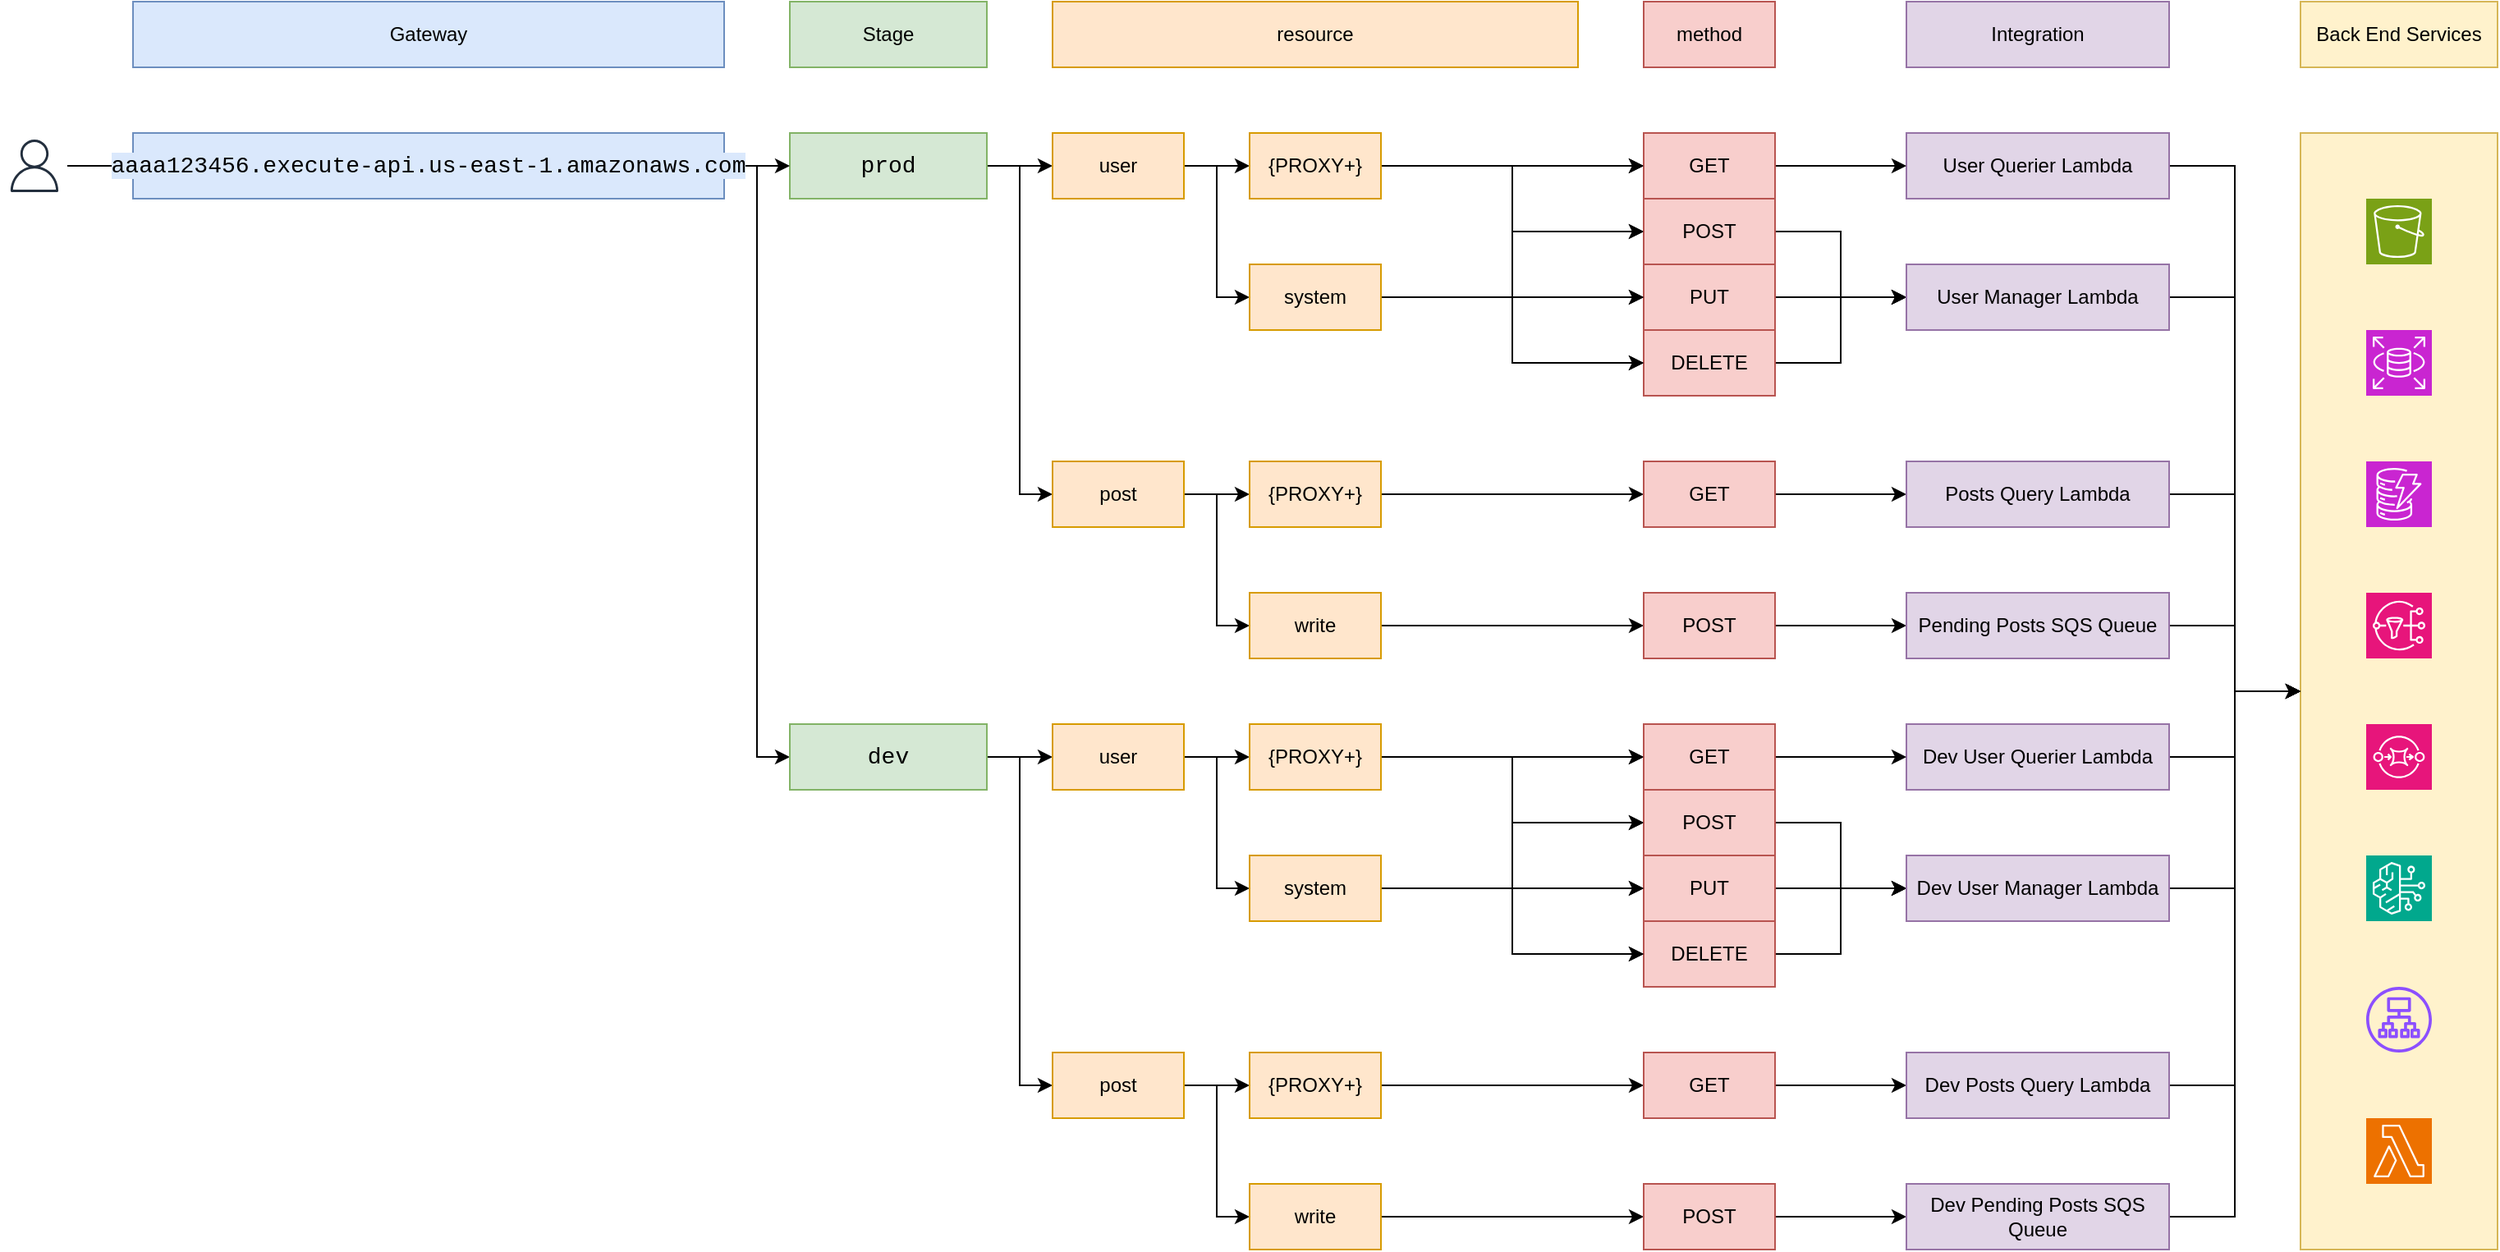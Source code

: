 <mxfile version="24.7.7">
  <diagram name="Page-1" id="xWLZw0Ofq7Re0Qa0eeTw">
    <mxGraphModel dx="2049" dy="1103" grid="1" gridSize="10" guides="1" tooltips="1" connect="1" arrows="1" fold="1" page="1" pageScale="1" pageWidth="1169" pageHeight="827" math="0" shadow="0">
      <root>
        <mxCell id="0" />
        <mxCell id="1" parent="0" />
        <mxCell id="SSLxgvCpGCOq4GVA-i-U-71" value="" style="rounded=0;whiteSpace=wrap;html=1;fillColor=#fff2cc;strokeColor=#d6b656;" parent="1" vertex="1">
          <mxGeometry x="1440" y="120" width="120" height="680" as="geometry" />
        </mxCell>
        <mxCell id="SSLxgvCpGCOq4GVA-i-U-46" style="edgeStyle=orthogonalEdgeStyle;rounded=0;orthogonalLoop=1;jettySize=auto;html=1;entryX=0;entryY=0.5;entryDx=0;entryDy=0;" parent="1" source="SSLxgvCpGCOq4GVA-i-U-6" target="SSLxgvCpGCOq4GVA-i-U-42" edge="1">
          <mxGeometry relative="1" as="geometry" />
        </mxCell>
        <mxCell id="SSLxgvCpGCOq4GVA-i-U-67" style="edgeStyle=orthogonalEdgeStyle;rounded=0;orthogonalLoop=1;jettySize=auto;html=1;entryX=0;entryY=0.5;entryDx=0;entryDy=0;" parent="1" source="SSLxgvCpGCOq4GVA-i-U-6" target="SSLxgvCpGCOq4GVA-i-U-29" edge="1">
          <mxGeometry relative="1" as="geometry" />
        </mxCell>
        <mxCell id="SSLxgvCpGCOq4GVA-i-U-6" value="&lt;div style=&quot;line-height: 19px;&quot;&gt;&lt;font face=&quot;Consolas, Courier New, monospace&quot;&gt;&lt;span style=&quot;font-size: 14px; white-space: pre;&quot;&gt;prod&lt;/span&gt;&lt;/font&gt;&lt;br&gt;&lt;/div&gt;" style="rounded=0;whiteSpace=wrap;html=1;fillColor=#d5e8d4;strokeColor=#82b366;" parent="1" vertex="1">
          <mxGeometry x="520" y="120" width="120" height="40" as="geometry" />
        </mxCell>
        <mxCell id="SSLxgvCpGCOq4GVA-i-U-118" style="edgeStyle=orthogonalEdgeStyle;rounded=0;orthogonalLoop=1;jettySize=auto;html=1;" parent="1" source="SSLxgvCpGCOq4GVA-i-U-9" target="SSLxgvCpGCOq4GVA-i-U-37" edge="1">
          <mxGeometry relative="1" as="geometry" />
        </mxCell>
        <mxCell id="SSLxgvCpGCOq4GVA-i-U-9" value="" style="sketch=0;outlineConnect=0;fontColor=#232F3E;gradientColor=none;strokeColor=#232F3E;fillColor=#ffffff;dashed=0;verticalLabelPosition=bottom;verticalAlign=top;align=center;html=1;fontSize=12;fontStyle=0;aspect=fixed;shape=mxgraph.aws4.resourceIcon;resIcon=mxgraph.aws4.user;" parent="1" vertex="1">
          <mxGeometry x="40" y="120" width="40" height="40" as="geometry" />
        </mxCell>
        <mxCell id="SSLxgvCpGCOq4GVA-i-U-10" value="" style="sketch=0;points=[[0,0,0],[0.25,0,0],[0.5,0,0],[0.75,0,0],[1,0,0],[0,1,0],[0.25,1,0],[0.5,1,0],[0.75,1,0],[1,1,0],[0,0.25,0],[0,0.5,0],[0,0.75,0],[1,0.25,0],[1,0.5,0],[1,0.75,0]];outlineConnect=0;fontColor=#232F3E;fillColor=#C925D1;strokeColor=#ffffff;dashed=0;verticalLabelPosition=bottom;verticalAlign=top;align=center;html=1;fontSize=12;fontStyle=0;aspect=fixed;shape=mxgraph.aws4.resourceIcon;resIcon=mxgraph.aws4.dynamodb;" parent="1" vertex="1">
          <mxGeometry x="1480" y="320" width="40" height="40" as="geometry" />
        </mxCell>
        <mxCell id="SSLxgvCpGCOq4GVA-i-U-11" value="" style="sketch=0;points=[[0,0,0],[0.25,0,0],[0.5,0,0],[0.75,0,0],[1,0,0],[0,1,0],[0.25,1,0],[0.5,1,0],[0.75,1,0],[1,1,0],[0,0.25,0],[0,0.5,0],[0,0.75,0],[1,0.25,0],[1,0.5,0],[1,0.75,0]];outlineConnect=0;fontColor=#232F3E;fillColor=#E7157B;strokeColor=#ffffff;dashed=0;verticalLabelPosition=bottom;verticalAlign=top;align=center;html=1;fontSize=12;fontStyle=0;aspect=fixed;shape=mxgraph.aws4.resourceIcon;resIcon=mxgraph.aws4.sns;" parent="1" vertex="1">
          <mxGeometry x="1480" y="400" width="40" height="40" as="geometry" />
        </mxCell>
        <mxCell id="SSLxgvCpGCOq4GVA-i-U-12" value="" style="sketch=0;points=[[0,0,0],[0.25,0,0],[0.5,0,0],[0.75,0,0],[1,0,0],[0,1,0],[0.25,1,0],[0.5,1,0],[0.75,1,0],[1,1,0],[0,0.25,0],[0,0.5,0],[0,0.75,0],[1,0.25,0],[1,0.5,0],[1,0.75,0]];outlineConnect=0;fontColor=#232F3E;fillColor=#E7157B;strokeColor=#ffffff;dashed=0;verticalLabelPosition=bottom;verticalAlign=top;align=center;html=1;fontSize=12;fontStyle=0;aspect=fixed;shape=mxgraph.aws4.resourceIcon;resIcon=mxgraph.aws4.sqs;" parent="1" vertex="1">
          <mxGeometry x="1480" y="480" width="40" height="40" as="geometry" />
        </mxCell>
        <mxCell id="SSLxgvCpGCOq4GVA-i-U-13" value="" style="sketch=0;points=[[0,0,0],[0.25,0,0],[0.5,0,0],[0.75,0,0],[1,0,0],[0,1,0],[0.25,1,0],[0.5,1,0],[0.75,1,0],[1,1,0],[0,0.25,0],[0,0.5,0],[0,0.75,0],[1,0.25,0],[1,0.5,0],[1,0.75,0]];outlineConnect=0;fontColor=#232F3E;fillColor=#01A88D;strokeColor=#ffffff;dashed=0;verticalLabelPosition=bottom;verticalAlign=top;align=center;html=1;fontSize=12;fontStyle=0;aspect=fixed;shape=mxgraph.aws4.resourceIcon;resIcon=mxgraph.aws4.bedrock;" parent="1" vertex="1">
          <mxGeometry x="1480" y="560" width="40" height="40" as="geometry" />
        </mxCell>
        <mxCell id="SSLxgvCpGCOq4GVA-i-U-19" value="Gateway" style="rounded=0;whiteSpace=wrap;html=1;fillColor=#dae8fc;strokeColor=#6c8ebf;" parent="1" vertex="1">
          <mxGeometry x="120" y="40" width="360" height="40" as="geometry" />
        </mxCell>
        <mxCell id="SSLxgvCpGCOq4GVA-i-U-21" value="Stage" style="rounded=0;whiteSpace=wrap;html=1;fillColor=#d5e8d4;strokeColor=#82b366;" parent="1" vertex="1">
          <mxGeometry x="520" y="40" width="120" height="40" as="geometry" />
        </mxCell>
        <mxCell id="SSLxgvCpGCOq4GVA-i-U-160" style="edgeStyle=orthogonalEdgeStyle;rounded=0;orthogonalLoop=1;jettySize=auto;html=1;entryX=0;entryY=0.5;entryDx=0;entryDy=0;" parent="1" source="SSLxgvCpGCOq4GVA-i-U-29" target="SSLxgvCpGCOq4GVA-i-U-159" edge="1">
          <mxGeometry relative="1" as="geometry" />
        </mxCell>
        <mxCell id="SSLxgvCpGCOq4GVA-i-U-161" style="edgeStyle=orthogonalEdgeStyle;rounded=0;orthogonalLoop=1;jettySize=auto;html=1;" parent="1" source="SSLxgvCpGCOq4GVA-i-U-29" target="SSLxgvCpGCOq4GVA-i-U-158" edge="1">
          <mxGeometry relative="1" as="geometry" />
        </mxCell>
        <mxCell id="SSLxgvCpGCOq4GVA-i-U-29" value="post" style="rounded=0;whiteSpace=wrap;html=1;fillColor=#ffe6cc;strokeColor=#d79b00;" parent="1" vertex="1">
          <mxGeometry x="680" y="320" width="80" height="40" as="geometry" />
        </mxCell>
        <mxCell id="SSLxgvCpGCOq4GVA-i-U-34" value="resource" style="rounded=0;whiteSpace=wrap;html=1;fillColor=#ffe6cc;strokeColor=#d79b00;" parent="1" vertex="1">
          <mxGeometry x="680" y="40" width="320" height="40" as="geometry" />
        </mxCell>
        <mxCell id="SSLxgvCpGCOq4GVA-i-U-45" style="edgeStyle=orthogonalEdgeStyle;rounded=0;orthogonalLoop=1;jettySize=auto;html=1;entryX=0;entryY=0.5;entryDx=0;entryDy=0;" parent="1" source="SSLxgvCpGCOq4GVA-i-U-37" target="SSLxgvCpGCOq4GVA-i-U-6" edge="1">
          <mxGeometry relative="1" as="geometry" />
        </mxCell>
        <mxCell id="7Ie2D8BQiTMmm4zo3DZs-128" style="edgeStyle=orthogonalEdgeStyle;rounded=0;orthogonalLoop=1;jettySize=auto;html=1;entryX=0;entryY=0.5;entryDx=0;entryDy=0;" edge="1" parent="1" source="SSLxgvCpGCOq4GVA-i-U-37" target="7Ie2D8BQiTMmm4zo3DZs-87">
          <mxGeometry relative="1" as="geometry" />
        </mxCell>
        <mxCell id="SSLxgvCpGCOq4GVA-i-U-37" value="&lt;div style=&quot;font-family: Consolas, &amp;quot;Courier New&amp;quot;, monospace; font-size: 14px; line-height: 19px; white-space: pre;&quot;&gt;&lt;span style=&quot;background-color: rgb(218, 232, 252);&quot;&gt;&lt;font style=&quot;&quot; color=&quot;#000000&quot;&gt;aaaa123456.execute-api.us-east-1.&lt;/font&gt;&lt;font style=&quot;&quot; color=&quot;#000000&quot;&gt;amazonaws.com&lt;/font&gt;&lt;/span&gt;&lt;/div&gt;" style="rounded=0;whiteSpace=wrap;html=1;fillColor=#dae8fc;strokeColor=#6c8ebf;fontColor=#050505;" parent="1" vertex="1">
          <mxGeometry x="120" y="120" width="360" height="40" as="geometry" />
        </mxCell>
        <mxCell id="SSLxgvCpGCOq4GVA-i-U-38" value="method" style="rounded=0;whiteSpace=wrap;html=1;fillColor=#f8cecc;strokeColor=#b85450;" parent="1" vertex="1">
          <mxGeometry x="1040" y="40" width="80" height="40" as="geometry" />
        </mxCell>
        <mxCell id="SSLxgvCpGCOq4GVA-i-U-41" value="" style="sketch=0;points=[[0,0,0],[0.25,0,0],[0.5,0,0],[0.75,0,0],[1,0,0],[0,1,0],[0.25,1,0],[0.5,1,0],[0.75,1,0],[1,1,0],[0,0.25,0],[0,0.5,0],[0,0.75,0],[1,0.25,0],[1,0.5,0],[1,0.75,0]];outlineConnect=0;fontColor=#232F3E;fillColor=#C925D1;strokeColor=#ffffff;dashed=0;verticalLabelPosition=bottom;verticalAlign=top;align=center;html=1;fontSize=12;fontStyle=0;aspect=fixed;shape=mxgraph.aws4.resourceIcon;resIcon=mxgraph.aws4.rds;" parent="1" vertex="1">
          <mxGeometry x="1480" y="240" width="40" height="40" as="geometry" />
        </mxCell>
        <mxCell id="SSLxgvCpGCOq4GVA-i-U-129" style="edgeStyle=orthogonalEdgeStyle;rounded=0;orthogonalLoop=1;jettySize=auto;html=1;" parent="1" source="SSLxgvCpGCOq4GVA-i-U-42" target="SSLxgvCpGCOq4GVA-i-U-121" edge="1">
          <mxGeometry relative="1" as="geometry" />
        </mxCell>
        <mxCell id="7Ie2D8BQiTMmm4zo3DZs-73" style="edgeStyle=orthogonalEdgeStyle;rounded=0;orthogonalLoop=1;jettySize=auto;html=1;entryX=0;entryY=0.5;entryDx=0;entryDy=0;" edge="1" parent="1" source="SSLxgvCpGCOq4GVA-i-U-42" target="7Ie2D8BQiTMmm4zo3DZs-68">
          <mxGeometry relative="1" as="geometry" />
        </mxCell>
        <mxCell id="SSLxgvCpGCOq4GVA-i-U-42" value="user" style="rounded=0;whiteSpace=wrap;html=1;fillColor=#ffe6cc;strokeColor=#d79b00;" parent="1" vertex="1">
          <mxGeometry x="680" y="120" width="80" height="40" as="geometry" />
        </mxCell>
        <mxCell id="7Ie2D8BQiTMmm4zo3DZs-80" style="edgeStyle=orthogonalEdgeStyle;rounded=0;orthogonalLoop=1;jettySize=auto;html=1;" edge="1" parent="1" source="SSLxgvCpGCOq4GVA-i-U-49" target="SSLxgvCpGCOq4GVA-i-U-164">
          <mxGeometry relative="1" as="geometry" />
        </mxCell>
        <mxCell id="SSLxgvCpGCOq4GVA-i-U-49" value="PUT" style="rounded=0;whiteSpace=wrap;html=1;fillColor=#f8cecc;strokeColor=#b85450;" parent="1" vertex="1">
          <mxGeometry x="1040" y="200" width="80" height="40" as="geometry" />
        </mxCell>
        <mxCell id="7Ie2D8BQiTMmm4zo3DZs-81" style="edgeStyle=orthogonalEdgeStyle;rounded=0;orthogonalLoop=1;jettySize=auto;html=1;" edge="1" parent="1" source="SSLxgvCpGCOq4GVA-i-U-50" target="SSLxgvCpGCOq4GVA-i-U-164">
          <mxGeometry relative="1" as="geometry" />
        </mxCell>
        <mxCell id="SSLxgvCpGCOq4GVA-i-U-50" value="DELETE" style="rounded=0;whiteSpace=wrap;html=1;fillColor=#f8cecc;strokeColor=#b85450;" parent="1" vertex="1">
          <mxGeometry x="1040" y="240" width="80" height="40" as="geometry" />
        </mxCell>
        <mxCell id="SSLxgvCpGCOq4GVA-i-U-255" style="edgeStyle=orthogonalEdgeStyle;rounded=0;orthogonalLoop=1;jettySize=auto;html=1;entryX=0;entryY=0.5;entryDx=0;entryDy=0;" parent="1" source="SSLxgvCpGCOq4GVA-i-U-56" target="SSLxgvCpGCOq4GVA-i-U-71" edge="1">
          <mxGeometry relative="1" as="geometry" />
        </mxCell>
        <mxCell id="SSLxgvCpGCOq4GVA-i-U-56" value="User Querier Lambda" style="rounded=0;whiteSpace=wrap;html=1;fillColor=#e1d5e7;strokeColor=#9673a6;" parent="1" vertex="1">
          <mxGeometry x="1200" y="120" width="160" height="40" as="geometry" />
        </mxCell>
        <mxCell id="SSLxgvCpGCOq4GVA-i-U-106" style="edgeStyle=orthogonalEdgeStyle;rounded=0;orthogonalLoop=1;jettySize=auto;html=1;entryX=0;entryY=0.5;entryDx=0;entryDy=0;" parent="1" source="SSLxgvCpGCOq4GVA-i-U-57" target="SSLxgvCpGCOq4GVA-i-U-71" edge="1">
          <mxGeometry relative="1" as="geometry" />
        </mxCell>
        <mxCell id="SSLxgvCpGCOq4GVA-i-U-72" value="" style="sketch=0;points=[[0,0,0],[0.25,0,0],[0.5,0,0],[0.75,0,0],[1,0,0],[0,1,0],[0.25,1,0],[0.5,1,0],[0.75,1,0],[1,1,0],[0,0.25,0],[0,0.5,0],[0,0.75,0],[1,0.25,0],[1,0.5,0],[1,0.75,0]];outlineConnect=0;fontColor=#232F3E;fillColor=#7AA116;strokeColor=#ffffff;dashed=0;verticalLabelPosition=bottom;verticalAlign=top;align=center;html=1;fontSize=12;fontStyle=0;aspect=fixed;shape=mxgraph.aws4.resourceIcon;resIcon=mxgraph.aws4.s3;" parent="1" vertex="1">
          <mxGeometry x="1480" y="160" width="40" height="40" as="geometry" />
        </mxCell>
        <mxCell id="SSLxgvCpGCOq4GVA-i-U-81" value="Back End Services" style="rounded=0;whiteSpace=wrap;html=1;fillColor=#fff2cc;strokeColor=#d6b656;" parent="1" vertex="1">
          <mxGeometry x="1440" y="40" width="120" height="40" as="geometry" />
        </mxCell>
        <mxCell id="SSLxgvCpGCOq4GVA-i-U-83" value="Integration" style="rounded=0;whiteSpace=wrap;html=1;fillColor=#e1d5e7;strokeColor=#9673a6;" parent="1" vertex="1">
          <mxGeometry x="1200" y="40" width="160" height="40" as="geometry" />
        </mxCell>
        <mxCell id="SSLxgvCpGCOq4GVA-i-U-85" value="" style="sketch=0;outlineConnect=0;fontColor=#232F3E;gradientColor=none;fillColor=#8C4FFF;strokeColor=none;dashed=0;verticalLabelPosition=bottom;verticalAlign=top;align=center;html=1;fontSize=12;fontStyle=0;aspect=fixed;pointerEvents=1;shape=mxgraph.aws4.application_load_balancer;" parent="1" vertex="1">
          <mxGeometry x="1480" y="640" width="40" height="40" as="geometry" />
        </mxCell>
        <mxCell id="7Ie2D8BQiTMmm4zo3DZs-69" style="edgeStyle=orthogonalEdgeStyle;rounded=0;orthogonalLoop=1;jettySize=auto;html=1;entryX=0;entryY=0.5;entryDx=0;entryDy=0;" edge="1" parent="1" source="SSLxgvCpGCOq4GVA-i-U-121" target="SSLxgvCpGCOq4GVA-i-U-152">
          <mxGeometry relative="1" as="geometry" />
        </mxCell>
        <mxCell id="7Ie2D8BQiTMmm4zo3DZs-70" style="edgeStyle=orthogonalEdgeStyle;rounded=0;orthogonalLoop=1;jettySize=auto;html=1;entryX=0;entryY=0.5;entryDx=0;entryDy=0;" edge="1" parent="1" source="SSLxgvCpGCOq4GVA-i-U-121" target="SSLxgvCpGCOq4GVA-i-U-155">
          <mxGeometry relative="1" as="geometry" />
        </mxCell>
        <mxCell id="7Ie2D8BQiTMmm4zo3DZs-71" style="edgeStyle=orthogonalEdgeStyle;rounded=0;orthogonalLoop=1;jettySize=auto;html=1;entryX=0;entryY=0.5;entryDx=0;entryDy=0;" edge="1" parent="1" source="SSLxgvCpGCOq4GVA-i-U-121" target="SSLxgvCpGCOq4GVA-i-U-49">
          <mxGeometry relative="1" as="geometry" />
        </mxCell>
        <mxCell id="7Ie2D8BQiTMmm4zo3DZs-72" style="edgeStyle=orthogonalEdgeStyle;rounded=0;orthogonalLoop=1;jettySize=auto;html=1;entryX=0;entryY=0.5;entryDx=0;entryDy=0;" edge="1" parent="1" source="SSLxgvCpGCOq4GVA-i-U-121" target="SSLxgvCpGCOq4GVA-i-U-50">
          <mxGeometry relative="1" as="geometry" />
        </mxCell>
        <mxCell id="SSLxgvCpGCOq4GVA-i-U-121" value="{PROXY+}" style="rounded=0;whiteSpace=wrap;html=1;fillColor=#ffe6cc;strokeColor=#d79b00;" parent="1" vertex="1">
          <mxGeometry x="800" y="120" width="80" height="40" as="geometry" />
        </mxCell>
        <mxCell id="7Ie2D8BQiTMmm4zo3DZs-78" style="edgeStyle=orthogonalEdgeStyle;rounded=0;orthogonalLoop=1;jettySize=auto;html=1;" edge="1" parent="1" source="SSLxgvCpGCOq4GVA-i-U-152" target="SSLxgvCpGCOq4GVA-i-U-56">
          <mxGeometry relative="1" as="geometry" />
        </mxCell>
        <mxCell id="SSLxgvCpGCOq4GVA-i-U-152" value="GET" style="rounded=0;whiteSpace=wrap;html=1;fillColor=#f8cecc;strokeColor=#b85450;" parent="1" vertex="1">
          <mxGeometry x="1040" y="120" width="80" height="40" as="geometry" />
        </mxCell>
        <mxCell id="7Ie2D8BQiTMmm4zo3DZs-82" style="edgeStyle=orthogonalEdgeStyle;rounded=0;orthogonalLoop=1;jettySize=auto;html=1;entryX=0;entryY=0.5;entryDx=0;entryDy=0;" edge="1" parent="1" source="SSLxgvCpGCOq4GVA-i-U-155" target="SSLxgvCpGCOq4GVA-i-U-164">
          <mxGeometry relative="1" as="geometry" />
        </mxCell>
        <mxCell id="SSLxgvCpGCOq4GVA-i-U-155" value="POST" style="rounded=0;whiteSpace=wrap;html=1;fillColor=#f8cecc;strokeColor=#b85450;" parent="1" vertex="1">
          <mxGeometry x="1040" y="160" width="80" height="40" as="geometry" />
        </mxCell>
        <mxCell id="7Ie2D8BQiTMmm4zo3DZs-83" style="edgeStyle=orthogonalEdgeStyle;rounded=0;orthogonalLoop=1;jettySize=auto;html=1;" edge="1" parent="1" source="SSLxgvCpGCOq4GVA-i-U-158" target="SSLxgvCpGCOq4GVA-i-U-174">
          <mxGeometry relative="1" as="geometry" />
        </mxCell>
        <mxCell id="SSLxgvCpGCOq4GVA-i-U-158" value="{PROXY+}" style="rounded=0;whiteSpace=wrap;html=1;fillColor=#ffe6cc;strokeColor=#d79b00;" parent="1" vertex="1">
          <mxGeometry x="800" y="320" width="80" height="40" as="geometry" />
        </mxCell>
        <mxCell id="SSLxgvCpGCOq4GVA-i-U-182" style="edgeStyle=orthogonalEdgeStyle;rounded=0;orthogonalLoop=1;jettySize=auto;html=1;entryX=0;entryY=0.5;entryDx=0;entryDy=0;" parent="1" source="SSLxgvCpGCOq4GVA-i-U-159" target="SSLxgvCpGCOq4GVA-i-U-181" edge="1">
          <mxGeometry relative="1" as="geometry" />
        </mxCell>
        <mxCell id="SSLxgvCpGCOq4GVA-i-U-159" value="write" style="rounded=0;whiteSpace=wrap;html=1;fillColor=#ffe6cc;strokeColor=#d79b00;" parent="1" vertex="1">
          <mxGeometry x="800" y="400" width="80" height="40" as="geometry" />
        </mxCell>
        <mxCell id="SSLxgvCpGCOq4GVA-i-U-235" style="edgeStyle=orthogonalEdgeStyle;rounded=0;orthogonalLoop=1;jettySize=auto;html=1;entryX=0;entryY=0.5;entryDx=0;entryDy=0;" parent="1" source="SSLxgvCpGCOq4GVA-i-U-164" target="SSLxgvCpGCOq4GVA-i-U-71" edge="1">
          <mxGeometry relative="1" as="geometry" />
        </mxCell>
        <mxCell id="SSLxgvCpGCOq4GVA-i-U-203" style="edgeStyle=orthogonalEdgeStyle;rounded=0;orthogonalLoop=1;jettySize=auto;html=1;" parent="1" source="SSLxgvCpGCOq4GVA-i-U-174" target="SSLxgvCpGCOq4GVA-i-U-57" edge="1">
          <mxGeometry relative="1" as="geometry" />
        </mxCell>
        <mxCell id="SSLxgvCpGCOq4GVA-i-U-174" value="GET" style="rounded=0;whiteSpace=wrap;html=1;fillColor=#f8cecc;strokeColor=#b85450;" parent="1" vertex="1">
          <mxGeometry x="1040" y="320" width="80" height="40" as="geometry" />
        </mxCell>
        <mxCell id="SSLxgvCpGCOq4GVA-i-U-201" style="edgeStyle=orthogonalEdgeStyle;rounded=0;orthogonalLoop=1;jettySize=auto;html=1;" parent="1" source="SSLxgvCpGCOq4GVA-i-U-181" target="SSLxgvCpGCOq4GVA-i-U-189" edge="1">
          <mxGeometry relative="1" as="geometry" />
        </mxCell>
        <mxCell id="SSLxgvCpGCOq4GVA-i-U-181" value="POST" style="rounded=0;whiteSpace=wrap;html=1;fillColor=#f8cecc;strokeColor=#b85450;" parent="1" vertex="1">
          <mxGeometry x="1040" y="400" width="80" height="40" as="geometry" />
        </mxCell>
        <mxCell id="SSLxgvCpGCOq4GVA-i-U-186" value="" style="sketch=0;points=[[0,0,0],[0.25,0,0],[0.5,0,0],[0.75,0,0],[1,0,0],[0,1,0],[0.25,1,0],[0.5,1,0],[0.75,1,0],[1,1,0],[0,0.25,0],[0,0.5,0],[0,0.75,0],[1,0.25,0],[1,0.5,0],[1,0.75,0]];outlineConnect=0;fontColor=#232F3E;fillColor=#ED7100;strokeColor=#ffffff;dashed=0;verticalLabelPosition=bottom;verticalAlign=top;align=center;html=1;fontSize=12;fontStyle=0;aspect=fixed;shape=mxgraph.aws4.resourceIcon;resIcon=mxgraph.aws4.lambda;" parent="1" vertex="1">
          <mxGeometry x="1480" y="720" width="40" height="40" as="geometry" />
        </mxCell>
        <mxCell id="SSLxgvCpGCOq4GVA-i-U-193" value="" style="edgeStyle=orthogonalEdgeStyle;rounded=0;orthogonalLoop=1;jettySize=auto;html=1;" parent="1" source="SSLxgvCpGCOq4GVA-i-U-189" target="SSLxgvCpGCOq4GVA-i-U-71" edge="1">
          <mxGeometry relative="1" as="geometry" />
        </mxCell>
        <mxCell id="SSLxgvCpGCOq4GVA-i-U-189" value="Pending Posts SQS Queue" style="rounded=0;whiteSpace=wrap;html=1;fillColor=#e1d5e7;strokeColor=#9673a6;" parent="1" vertex="1">
          <mxGeometry x="1200" y="400" width="160" height="40" as="geometry" />
        </mxCell>
        <mxCell id="SSLxgvCpGCOq4GVA-i-U-57" value="Posts Query Lambda" style="rounded=0;whiteSpace=wrap;html=1;fillColor=#e1d5e7;strokeColor=#9673a6;" parent="1" vertex="1">
          <mxGeometry x="1200" y="320" width="160" height="40" as="geometry" />
        </mxCell>
        <mxCell id="SSLxgvCpGCOq4GVA-i-U-164" value="User Manager Lambda" style="rounded=0;whiteSpace=wrap;html=1;fillColor=#e1d5e7;strokeColor=#9673a6;" parent="1" vertex="1">
          <mxGeometry x="1200" y="200" width="160" height="40" as="geometry" />
        </mxCell>
        <mxCell id="7Ie2D8BQiTMmm4zo3DZs-74" style="edgeStyle=orthogonalEdgeStyle;rounded=0;orthogonalLoop=1;jettySize=auto;html=1;entryX=0;entryY=0.5;entryDx=0;entryDy=0;" edge="1" parent="1" source="7Ie2D8BQiTMmm4zo3DZs-68" target="SSLxgvCpGCOq4GVA-i-U-152">
          <mxGeometry relative="1" as="geometry" />
        </mxCell>
        <mxCell id="7Ie2D8BQiTMmm4zo3DZs-75" style="edgeStyle=orthogonalEdgeStyle;rounded=0;orthogonalLoop=1;jettySize=auto;html=1;entryX=0;entryY=0.5;entryDx=0;entryDy=0;" edge="1" parent="1" source="7Ie2D8BQiTMmm4zo3DZs-68" target="SSLxgvCpGCOq4GVA-i-U-155">
          <mxGeometry relative="1" as="geometry" />
        </mxCell>
        <mxCell id="7Ie2D8BQiTMmm4zo3DZs-76" style="edgeStyle=orthogonalEdgeStyle;rounded=0;orthogonalLoop=1;jettySize=auto;html=1;entryX=0;entryY=0.5;entryDx=0;entryDy=0;" edge="1" parent="1" source="7Ie2D8BQiTMmm4zo3DZs-68" target="SSLxgvCpGCOq4GVA-i-U-49">
          <mxGeometry relative="1" as="geometry" />
        </mxCell>
        <mxCell id="7Ie2D8BQiTMmm4zo3DZs-77" style="edgeStyle=orthogonalEdgeStyle;rounded=0;orthogonalLoop=1;jettySize=auto;html=1;entryX=0;entryY=0.5;entryDx=0;entryDy=0;" edge="1" parent="1" source="7Ie2D8BQiTMmm4zo3DZs-68" target="SSLxgvCpGCOq4GVA-i-U-50">
          <mxGeometry relative="1" as="geometry" />
        </mxCell>
        <mxCell id="7Ie2D8BQiTMmm4zo3DZs-68" value="system" style="rounded=0;whiteSpace=wrap;html=1;fillColor=#ffe6cc;strokeColor=#d79b00;" vertex="1" parent="1">
          <mxGeometry x="800" y="200" width="80" height="40" as="geometry" />
        </mxCell>
        <mxCell id="7Ie2D8BQiTMmm4zo3DZs-85" style="edgeStyle=orthogonalEdgeStyle;rounded=0;orthogonalLoop=1;jettySize=auto;html=1;entryX=0;entryY=0.5;entryDx=0;entryDy=0;" edge="1" parent="1" source="7Ie2D8BQiTMmm4zo3DZs-87" target="7Ie2D8BQiTMmm4zo3DZs-93">
          <mxGeometry relative="1" as="geometry" />
        </mxCell>
        <mxCell id="7Ie2D8BQiTMmm4zo3DZs-86" style="edgeStyle=orthogonalEdgeStyle;rounded=0;orthogonalLoop=1;jettySize=auto;html=1;entryX=0;entryY=0.5;entryDx=0;entryDy=0;" edge="1" parent="1" source="7Ie2D8BQiTMmm4zo3DZs-87" target="7Ie2D8BQiTMmm4zo3DZs-90">
          <mxGeometry relative="1" as="geometry" />
        </mxCell>
        <mxCell id="7Ie2D8BQiTMmm4zo3DZs-87" value="&lt;div style=&quot;line-height: 19px;&quot;&gt;&lt;font face=&quot;Consolas, Courier New, monospace&quot;&gt;&lt;span style=&quot;font-size: 14px; white-space: pre;&quot;&gt;dev&lt;/span&gt;&lt;/font&gt;&lt;br&gt;&lt;/div&gt;" style="rounded=0;whiteSpace=wrap;html=1;fillColor=#d5e8d4;strokeColor=#82b366;" vertex="1" parent="1">
          <mxGeometry x="520" y="480" width="120" height="40" as="geometry" />
        </mxCell>
        <mxCell id="7Ie2D8BQiTMmm4zo3DZs-88" style="edgeStyle=orthogonalEdgeStyle;rounded=0;orthogonalLoop=1;jettySize=auto;html=1;entryX=0;entryY=0.5;entryDx=0;entryDy=0;" edge="1" parent="1" source="7Ie2D8BQiTMmm4zo3DZs-90" target="7Ie2D8BQiTMmm4zo3DZs-111">
          <mxGeometry relative="1" as="geometry" />
        </mxCell>
        <mxCell id="7Ie2D8BQiTMmm4zo3DZs-89" style="edgeStyle=orthogonalEdgeStyle;rounded=0;orthogonalLoop=1;jettySize=auto;html=1;" edge="1" parent="1" source="7Ie2D8BQiTMmm4zo3DZs-90" target="7Ie2D8BQiTMmm4zo3DZs-109">
          <mxGeometry relative="1" as="geometry" />
        </mxCell>
        <mxCell id="7Ie2D8BQiTMmm4zo3DZs-90" value="post" style="rounded=0;whiteSpace=wrap;html=1;fillColor=#ffe6cc;strokeColor=#d79b00;" vertex="1" parent="1">
          <mxGeometry x="680" y="680" width="80" height="40" as="geometry" />
        </mxCell>
        <mxCell id="7Ie2D8BQiTMmm4zo3DZs-91" style="edgeStyle=orthogonalEdgeStyle;rounded=0;orthogonalLoop=1;jettySize=auto;html=1;" edge="1" parent="1" source="7Ie2D8BQiTMmm4zo3DZs-93" target="7Ie2D8BQiTMmm4zo3DZs-103">
          <mxGeometry relative="1" as="geometry" />
        </mxCell>
        <mxCell id="7Ie2D8BQiTMmm4zo3DZs-92" style="edgeStyle=orthogonalEdgeStyle;rounded=0;orthogonalLoop=1;jettySize=auto;html=1;entryX=0;entryY=0.5;entryDx=0;entryDy=0;" edge="1" parent="1" source="7Ie2D8BQiTMmm4zo3DZs-93" target="7Ie2D8BQiTMmm4zo3DZs-123">
          <mxGeometry relative="1" as="geometry" />
        </mxCell>
        <mxCell id="7Ie2D8BQiTMmm4zo3DZs-93" value="user" style="rounded=0;whiteSpace=wrap;html=1;fillColor=#ffe6cc;strokeColor=#d79b00;" vertex="1" parent="1">
          <mxGeometry x="680" y="480" width="80" height="40" as="geometry" />
        </mxCell>
        <mxCell id="7Ie2D8BQiTMmm4zo3DZs-94" style="edgeStyle=orthogonalEdgeStyle;rounded=0;orthogonalLoop=1;jettySize=auto;html=1;" edge="1" parent="1" source="7Ie2D8BQiTMmm4zo3DZs-95" target="7Ie2D8BQiTMmm4zo3DZs-118">
          <mxGeometry relative="1" as="geometry" />
        </mxCell>
        <mxCell id="7Ie2D8BQiTMmm4zo3DZs-95" value="PUT" style="rounded=0;whiteSpace=wrap;html=1;fillColor=#f8cecc;strokeColor=#b85450;" vertex="1" parent="1">
          <mxGeometry x="1040" y="560" width="80" height="40" as="geometry" />
        </mxCell>
        <mxCell id="7Ie2D8BQiTMmm4zo3DZs-96" style="edgeStyle=orthogonalEdgeStyle;rounded=0;orthogonalLoop=1;jettySize=auto;html=1;" edge="1" parent="1" source="7Ie2D8BQiTMmm4zo3DZs-97" target="7Ie2D8BQiTMmm4zo3DZs-118">
          <mxGeometry relative="1" as="geometry" />
        </mxCell>
        <mxCell id="7Ie2D8BQiTMmm4zo3DZs-97" value="DELETE" style="rounded=0;whiteSpace=wrap;html=1;fillColor=#f8cecc;strokeColor=#b85450;" vertex="1" parent="1">
          <mxGeometry x="1040" y="600" width="80" height="40" as="geometry" />
        </mxCell>
        <mxCell id="7Ie2D8BQiTMmm4zo3DZs-124" style="edgeStyle=orthogonalEdgeStyle;rounded=0;orthogonalLoop=1;jettySize=auto;html=1;entryX=0;entryY=0.5;entryDx=0;entryDy=0;" edge="1" parent="1" source="7Ie2D8BQiTMmm4zo3DZs-98" target="SSLxgvCpGCOq4GVA-i-U-71">
          <mxGeometry relative="1" as="geometry" />
        </mxCell>
        <mxCell id="7Ie2D8BQiTMmm4zo3DZs-98" value="Dev User Querier Lambda" style="rounded=0;whiteSpace=wrap;html=1;fillColor=#e1d5e7;strokeColor=#9673a6;" vertex="1" parent="1">
          <mxGeometry x="1200" y="480" width="160" height="40" as="geometry" />
        </mxCell>
        <mxCell id="7Ie2D8BQiTMmm4zo3DZs-99" style="edgeStyle=orthogonalEdgeStyle;rounded=0;orthogonalLoop=1;jettySize=auto;html=1;entryX=0;entryY=0.5;entryDx=0;entryDy=0;" edge="1" parent="1" source="7Ie2D8BQiTMmm4zo3DZs-103" target="7Ie2D8BQiTMmm4zo3DZs-105">
          <mxGeometry relative="1" as="geometry" />
        </mxCell>
        <mxCell id="7Ie2D8BQiTMmm4zo3DZs-100" style="edgeStyle=orthogonalEdgeStyle;rounded=0;orthogonalLoop=1;jettySize=auto;html=1;entryX=0;entryY=0.5;entryDx=0;entryDy=0;" edge="1" parent="1" source="7Ie2D8BQiTMmm4zo3DZs-103" target="7Ie2D8BQiTMmm4zo3DZs-107">
          <mxGeometry relative="1" as="geometry" />
        </mxCell>
        <mxCell id="7Ie2D8BQiTMmm4zo3DZs-101" style="edgeStyle=orthogonalEdgeStyle;rounded=0;orthogonalLoop=1;jettySize=auto;html=1;entryX=0;entryY=0.5;entryDx=0;entryDy=0;" edge="1" parent="1" source="7Ie2D8BQiTMmm4zo3DZs-103" target="7Ie2D8BQiTMmm4zo3DZs-95">
          <mxGeometry relative="1" as="geometry" />
        </mxCell>
        <mxCell id="7Ie2D8BQiTMmm4zo3DZs-102" style="edgeStyle=orthogonalEdgeStyle;rounded=0;orthogonalLoop=1;jettySize=auto;html=1;entryX=0;entryY=0.5;entryDx=0;entryDy=0;" edge="1" parent="1" source="7Ie2D8BQiTMmm4zo3DZs-103" target="7Ie2D8BQiTMmm4zo3DZs-97">
          <mxGeometry relative="1" as="geometry" />
        </mxCell>
        <mxCell id="7Ie2D8BQiTMmm4zo3DZs-103" value="{PROXY+}" style="rounded=0;whiteSpace=wrap;html=1;fillColor=#ffe6cc;strokeColor=#d79b00;" vertex="1" parent="1">
          <mxGeometry x="800" y="480" width="80" height="40" as="geometry" />
        </mxCell>
        <mxCell id="7Ie2D8BQiTMmm4zo3DZs-104" style="edgeStyle=orthogonalEdgeStyle;rounded=0;orthogonalLoop=1;jettySize=auto;html=1;" edge="1" parent="1" source="7Ie2D8BQiTMmm4zo3DZs-105" target="7Ie2D8BQiTMmm4zo3DZs-98">
          <mxGeometry relative="1" as="geometry" />
        </mxCell>
        <mxCell id="7Ie2D8BQiTMmm4zo3DZs-105" value="GET" style="rounded=0;whiteSpace=wrap;html=1;fillColor=#f8cecc;strokeColor=#b85450;" vertex="1" parent="1">
          <mxGeometry x="1040" y="480" width="80" height="40" as="geometry" />
        </mxCell>
        <mxCell id="7Ie2D8BQiTMmm4zo3DZs-106" style="edgeStyle=orthogonalEdgeStyle;rounded=0;orthogonalLoop=1;jettySize=auto;html=1;entryX=0;entryY=0.5;entryDx=0;entryDy=0;" edge="1" parent="1" source="7Ie2D8BQiTMmm4zo3DZs-107" target="7Ie2D8BQiTMmm4zo3DZs-118">
          <mxGeometry relative="1" as="geometry" />
        </mxCell>
        <mxCell id="7Ie2D8BQiTMmm4zo3DZs-107" value="POST" style="rounded=0;whiteSpace=wrap;html=1;fillColor=#f8cecc;strokeColor=#b85450;" vertex="1" parent="1">
          <mxGeometry x="1040" y="520" width="80" height="40" as="geometry" />
        </mxCell>
        <mxCell id="7Ie2D8BQiTMmm4zo3DZs-108" style="edgeStyle=orthogonalEdgeStyle;rounded=0;orthogonalLoop=1;jettySize=auto;html=1;" edge="1" parent="1" source="7Ie2D8BQiTMmm4zo3DZs-109" target="7Ie2D8BQiTMmm4zo3DZs-113">
          <mxGeometry relative="1" as="geometry" />
        </mxCell>
        <mxCell id="7Ie2D8BQiTMmm4zo3DZs-109" value="{PROXY+}" style="rounded=0;whiteSpace=wrap;html=1;fillColor=#ffe6cc;strokeColor=#d79b00;" vertex="1" parent="1">
          <mxGeometry x="800" y="680" width="80" height="40" as="geometry" />
        </mxCell>
        <mxCell id="7Ie2D8BQiTMmm4zo3DZs-110" style="edgeStyle=orthogonalEdgeStyle;rounded=0;orthogonalLoop=1;jettySize=auto;html=1;entryX=0;entryY=0.5;entryDx=0;entryDy=0;" edge="1" parent="1" source="7Ie2D8BQiTMmm4zo3DZs-111" target="7Ie2D8BQiTMmm4zo3DZs-115">
          <mxGeometry relative="1" as="geometry" />
        </mxCell>
        <mxCell id="7Ie2D8BQiTMmm4zo3DZs-111" value="write" style="rounded=0;whiteSpace=wrap;html=1;fillColor=#ffe6cc;strokeColor=#d79b00;" vertex="1" parent="1">
          <mxGeometry x="800" y="760" width="80" height="40" as="geometry" />
        </mxCell>
        <mxCell id="7Ie2D8BQiTMmm4zo3DZs-112" style="edgeStyle=orthogonalEdgeStyle;rounded=0;orthogonalLoop=1;jettySize=auto;html=1;" edge="1" parent="1" source="7Ie2D8BQiTMmm4zo3DZs-113" target="7Ie2D8BQiTMmm4zo3DZs-117">
          <mxGeometry relative="1" as="geometry" />
        </mxCell>
        <mxCell id="7Ie2D8BQiTMmm4zo3DZs-113" value="GET" style="rounded=0;whiteSpace=wrap;html=1;fillColor=#f8cecc;strokeColor=#b85450;" vertex="1" parent="1">
          <mxGeometry x="1040" y="680" width="80" height="40" as="geometry" />
        </mxCell>
        <mxCell id="7Ie2D8BQiTMmm4zo3DZs-114" style="edgeStyle=orthogonalEdgeStyle;rounded=0;orthogonalLoop=1;jettySize=auto;html=1;" edge="1" parent="1" source="7Ie2D8BQiTMmm4zo3DZs-115" target="7Ie2D8BQiTMmm4zo3DZs-116">
          <mxGeometry relative="1" as="geometry" />
        </mxCell>
        <mxCell id="7Ie2D8BQiTMmm4zo3DZs-115" value="POST" style="rounded=0;whiteSpace=wrap;html=1;fillColor=#f8cecc;strokeColor=#b85450;" vertex="1" parent="1">
          <mxGeometry x="1040" y="760" width="80" height="40" as="geometry" />
        </mxCell>
        <mxCell id="7Ie2D8BQiTMmm4zo3DZs-127" style="edgeStyle=orthogonalEdgeStyle;rounded=0;orthogonalLoop=1;jettySize=auto;html=1;entryX=0;entryY=0.5;entryDx=0;entryDy=0;" edge="1" parent="1" source="7Ie2D8BQiTMmm4zo3DZs-116" target="SSLxgvCpGCOq4GVA-i-U-71">
          <mxGeometry relative="1" as="geometry" />
        </mxCell>
        <mxCell id="7Ie2D8BQiTMmm4zo3DZs-116" value="Dev Pending Posts SQS Queue" style="rounded=0;whiteSpace=wrap;html=1;fillColor=#e1d5e7;strokeColor=#9673a6;" vertex="1" parent="1">
          <mxGeometry x="1200" y="760" width="160" height="40" as="geometry" />
        </mxCell>
        <mxCell id="7Ie2D8BQiTMmm4zo3DZs-126" style="edgeStyle=orthogonalEdgeStyle;rounded=0;orthogonalLoop=1;jettySize=auto;html=1;entryX=0;entryY=0.5;entryDx=0;entryDy=0;" edge="1" parent="1" source="7Ie2D8BQiTMmm4zo3DZs-117" target="SSLxgvCpGCOq4GVA-i-U-71">
          <mxGeometry relative="1" as="geometry" />
        </mxCell>
        <mxCell id="7Ie2D8BQiTMmm4zo3DZs-117" value="Dev Posts Query Lambda" style="rounded=0;whiteSpace=wrap;html=1;fillColor=#e1d5e7;strokeColor=#9673a6;" vertex="1" parent="1">
          <mxGeometry x="1200" y="680" width="160" height="40" as="geometry" />
        </mxCell>
        <mxCell id="7Ie2D8BQiTMmm4zo3DZs-125" style="edgeStyle=orthogonalEdgeStyle;rounded=0;orthogonalLoop=1;jettySize=auto;html=1;entryX=0;entryY=0.5;entryDx=0;entryDy=0;" edge="1" parent="1" source="7Ie2D8BQiTMmm4zo3DZs-118" target="SSLxgvCpGCOq4GVA-i-U-71">
          <mxGeometry relative="1" as="geometry" />
        </mxCell>
        <mxCell id="7Ie2D8BQiTMmm4zo3DZs-118" value="Dev User Manager Lambda" style="rounded=0;whiteSpace=wrap;html=1;fillColor=#e1d5e7;strokeColor=#9673a6;" vertex="1" parent="1">
          <mxGeometry x="1200" y="560" width="160" height="40" as="geometry" />
        </mxCell>
        <mxCell id="7Ie2D8BQiTMmm4zo3DZs-119" style="edgeStyle=orthogonalEdgeStyle;rounded=0;orthogonalLoop=1;jettySize=auto;html=1;entryX=0;entryY=0.5;entryDx=0;entryDy=0;" edge="1" parent="1" source="7Ie2D8BQiTMmm4zo3DZs-123" target="7Ie2D8BQiTMmm4zo3DZs-105">
          <mxGeometry relative="1" as="geometry" />
        </mxCell>
        <mxCell id="7Ie2D8BQiTMmm4zo3DZs-120" style="edgeStyle=orthogonalEdgeStyle;rounded=0;orthogonalLoop=1;jettySize=auto;html=1;entryX=0;entryY=0.5;entryDx=0;entryDy=0;" edge="1" parent="1" source="7Ie2D8BQiTMmm4zo3DZs-123" target="7Ie2D8BQiTMmm4zo3DZs-107">
          <mxGeometry relative="1" as="geometry" />
        </mxCell>
        <mxCell id="7Ie2D8BQiTMmm4zo3DZs-121" style="edgeStyle=orthogonalEdgeStyle;rounded=0;orthogonalLoop=1;jettySize=auto;html=1;entryX=0;entryY=0.5;entryDx=0;entryDy=0;" edge="1" parent="1" source="7Ie2D8BQiTMmm4zo3DZs-123" target="7Ie2D8BQiTMmm4zo3DZs-95">
          <mxGeometry relative="1" as="geometry" />
        </mxCell>
        <mxCell id="7Ie2D8BQiTMmm4zo3DZs-122" style="edgeStyle=orthogonalEdgeStyle;rounded=0;orthogonalLoop=1;jettySize=auto;html=1;entryX=0;entryY=0.5;entryDx=0;entryDy=0;" edge="1" parent="1" source="7Ie2D8BQiTMmm4zo3DZs-123" target="7Ie2D8BQiTMmm4zo3DZs-97">
          <mxGeometry relative="1" as="geometry" />
        </mxCell>
        <mxCell id="7Ie2D8BQiTMmm4zo3DZs-123" value="system" style="rounded=0;whiteSpace=wrap;html=1;fillColor=#ffe6cc;strokeColor=#d79b00;" vertex="1" parent="1">
          <mxGeometry x="800" y="560" width="80" height="40" as="geometry" />
        </mxCell>
      </root>
    </mxGraphModel>
  </diagram>
</mxfile>
